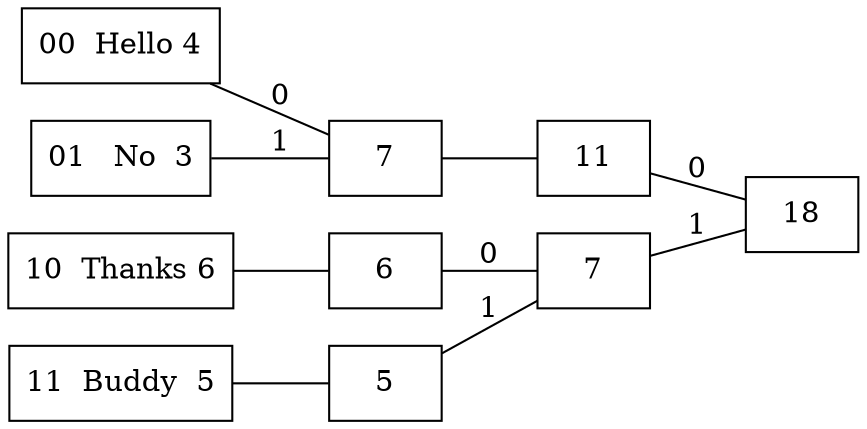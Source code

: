 digraph Tree {
	rankdir="RL";
	edge [arrowhead=none];
	node [shape=box];
	0 [label="18"] ;
	0 -> 1 [label = "0"];
	0 -> 2 [label = "1"];
	1 [label="11"] ;
	2 [label="7"] ;
	1 -> 3 ;
	2 -> 4 [label = "0"];
	2 -> 5 [label = "1"];
	3 [label="7"] ;
	4 [label="6"] ;
	5 [label="5"] ;
	3 -> 8 [label = "0"];
	3 -> 9 [label = "1"];
	4 -> 6 ;
	5 -> 7 ;
	6 [label="10  Thanks 6"] ;
	7 [label="11  Buddy  5"] ;
	8 [label="00  Hello 4"] ;
	9 [label="01   No  3"] ;
}

